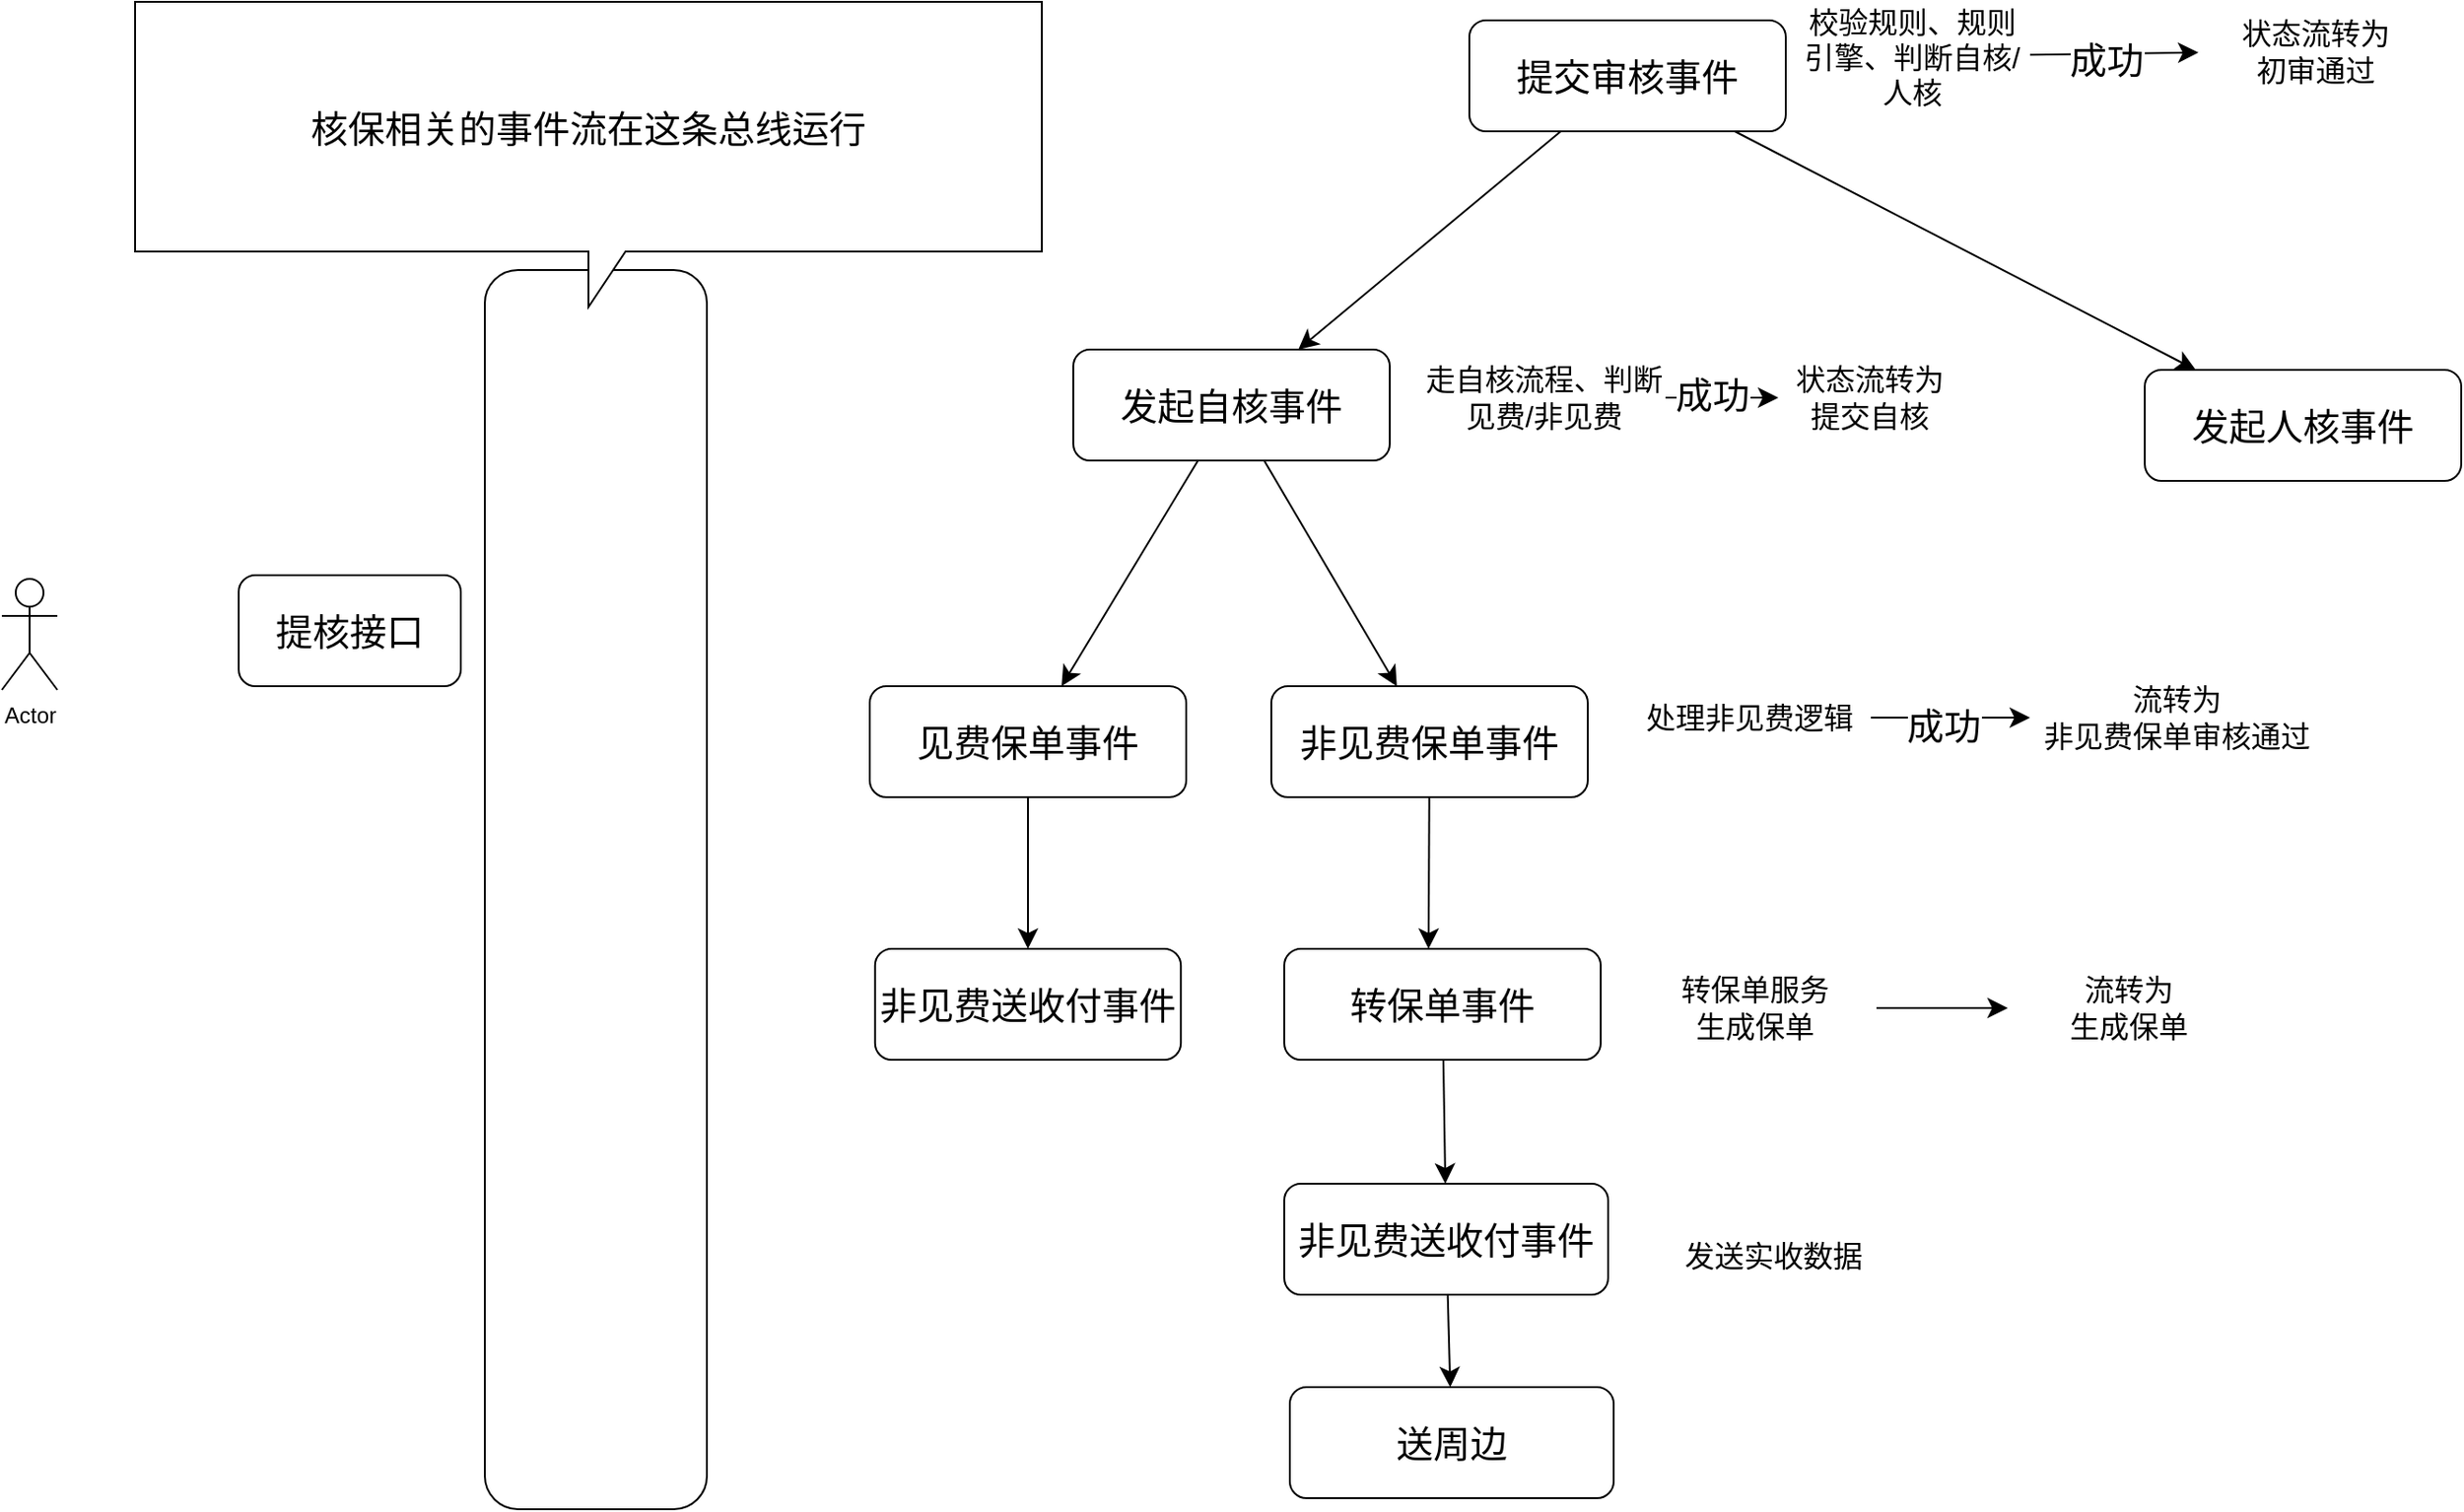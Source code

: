 <mxfile version="24.4.0" type="github">
  <diagram name="第 1 页" id="bvI0bnbR4m2EuvqrLbbR">
    <mxGraphModel dx="2087" dy="1448" grid="0" gridSize="10" guides="1" tooltips="1" connect="1" arrows="1" fold="1" page="0" pageScale="1" pageWidth="827" pageHeight="1169" math="0" shadow="0">
      <root>
        <mxCell id="0" />
        <mxCell id="1" parent="0" />
        <mxCell id="H6O30uMF4Tg4BtCk4nz9-16" style="edgeStyle=none;curved=1;rounded=0;orthogonalLoop=1;jettySize=auto;html=1;fontSize=12;startSize=8;endSize=8;" edge="1" parent="1" source="H6O30uMF4Tg4BtCk4nz9-1" target="H6O30uMF4Tg4BtCk4nz9-9">
          <mxGeometry relative="1" as="geometry" />
        </mxCell>
        <mxCell id="H6O30uMF4Tg4BtCk4nz9-17" style="edgeStyle=none;curved=1;rounded=0;orthogonalLoop=1;jettySize=auto;html=1;fontSize=12;startSize=8;endSize=8;" edge="1" parent="1" source="H6O30uMF4Tg4BtCk4nz9-1" target="H6O30uMF4Tg4BtCk4nz9-14">
          <mxGeometry relative="1" as="geometry" />
        </mxCell>
        <mxCell id="H6O30uMF4Tg4BtCk4nz9-1" value="&lt;font style=&quot;font-size: 20px;&quot;&gt;提交审核事件&lt;/font&gt;" style="rounded=1;whiteSpace=wrap;html=1;" vertex="1" parent="1">
          <mxGeometry x="425" y="-345" width="171" height="60" as="geometry" />
        </mxCell>
        <mxCell id="H6O30uMF4Tg4BtCk4nz9-3" value="Actor" style="shape=umlActor;verticalLabelPosition=bottom;verticalAlign=top;html=1;outlineConnect=0;" vertex="1" parent="1">
          <mxGeometry x="-368" y="-43" width="30" height="60" as="geometry" />
        </mxCell>
        <mxCell id="H6O30uMF4Tg4BtCk4nz9-4" value="&lt;font style=&quot;font-size: 20px;&quot;&gt;提核接口&lt;/font&gt;" style="rounded=1;whiteSpace=wrap;html=1;" vertex="1" parent="1">
          <mxGeometry x="-240" y="-45" width="120" height="60" as="geometry" />
        </mxCell>
        <mxCell id="H6O30uMF4Tg4BtCk4nz9-5" value="" style="rounded=1;whiteSpace=wrap;html=1;" vertex="1" parent="1">
          <mxGeometry x="-107" y="-210" width="120" height="670" as="geometry" />
        </mxCell>
        <mxCell id="H6O30uMF4Tg4BtCk4nz9-6" value="&lt;font style=&quot;font-size: 20px;&quot;&gt;核保相关的事件流在这条总线运行&lt;/font&gt;" style="shape=callout;whiteSpace=wrap;html=1;perimeter=calloutPerimeter;" vertex="1" parent="1">
          <mxGeometry x="-296" y="-355" width="490" height="165" as="geometry" />
        </mxCell>
        <mxCell id="H6O30uMF4Tg4BtCk4nz9-18" style="edgeStyle=none;curved=1;rounded=0;orthogonalLoop=1;jettySize=auto;html=1;fontSize=12;startSize=8;endSize=8;" edge="1" parent="1" source="H6O30uMF4Tg4BtCk4nz9-9" target="H6O30uMF4Tg4BtCk4nz9-11">
          <mxGeometry relative="1" as="geometry" />
        </mxCell>
        <mxCell id="H6O30uMF4Tg4BtCk4nz9-19" style="edgeStyle=none;curved=1;rounded=0;orthogonalLoop=1;jettySize=auto;html=1;fontSize=12;startSize=8;endSize=8;" edge="1" parent="1" source="H6O30uMF4Tg4BtCk4nz9-9" target="H6O30uMF4Tg4BtCk4nz9-12">
          <mxGeometry relative="1" as="geometry" />
        </mxCell>
        <mxCell id="H6O30uMF4Tg4BtCk4nz9-9" value="&lt;font style=&quot;font-size: 20px;&quot;&gt;发起自核事件&lt;/font&gt;" style="rounded=1;whiteSpace=wrap;html=1;" vertex="1" parent="1">
          <mxGeometry x="211" y="-167" width="171" height="60" as="geometry" />
        </mxCell>
        <mxCell id="H6O30uMF4Tg4BtCk4nz9-49" value="" style="edgeStyle=none;curved=1;rounded=0;orthogonalLoop=1;jettySize=auto;html=1;fontSize=12;startSize=8;endSize=8;" edge="1" parent="1" source="H6O30uMF4Tg4BtCk4nz9-11" target="H6O30uMF4Tg4BtCk4nz9-48">
          <mxGeometry relative="1" as="geometry" />
        </mxCell>
        <mxCell id="H6O30uMF4Tg4BtCk4nz9-11" value="&lt;font style=&quot;font-size: 20px;&quot;&gt;见费保单事件&lt;/font&gt;" style="rounded=1;whiteSpace=wrap;html=1;" vertex="1" parent="1">
          <mxGeometry x="101" y="15" width="171" height="60" as="geometry" />
        </mxCell>
        <mxCell id="H6O30uMF4Tg4BtCk4nz9-12" value="&lt;font style=&quot;font-size: 20px;&quot;&gt;非见费保单事件&lt;/font&gt;" style="rounded=1;whiteSpace=wrap;html=1;" vertex="1" parent="1">
          <mxGeometry x="318" y="15" width="171" height="60" as="geometry" />
        </mxCell>
        <mxCell id="H6O30uMF4Tg4BtCk4nz9-47" value="" style="edgeStyle=none;curved=1;rounded=0;orthogonalLoop=1;jettySize=auto;html=1;fontSize=12;startSize=8;endSize=8;" edge="1" parent="1" source="H6O30uMF4Tg4BtCk4nz9-13" target="H6O30uMF4Tg4BtCk4nz9-46">
          <mxGeometry relative="1" as="geometry" />
        </mxCell>
        <mxCell id="H6O30uMF4Tg4BtCk4nz9-13" value="&lt;font style=&quot;font-size: 20px;&quot;&gt;转保单事件&lt;/font&gt;" style="rounded=1;whiteSpace=wrap;html=1;" vertex="1" parent="1">
          <mxGeometry x="325" y="157" width="171" height="60" as="geometry" />
        </mxCell>
        <mxCell id="H6O30uMF4Tg4BtCk4nz9-14" value="&lt;font style=&quot;font-size: 20px;&quot;&gt;发起人核事件&lt;/font&gt;" style="rounded=1;whiteSpace=wrap;html=1;" vertex="1" parent="1">
          <mxGeometry x="790" y="-156" width="171" height="60" as="geometry" />
        </mxCell>
        <mxCell id="H6O30uMF4Tg4BtCk4nz9-21" style="edgeStyle=none;curved=1;rounded=0;orthogonalLoop=1;jettySize=auto;html=1;entryX=0.456;entryY=0;entryDx=0;entryDy=0;entryPerimeter=0;fontSize=12;startSize=8;endSize=8;" edge="1" parent="1" source="H6O30uMF4Tg4BtCk4nz9-12" target="H6O30uMF4Tg4BtCk4nz9-13">
          <mxGeometry relative="1" as="geometry" />
        </mxCell>
        <mxCell id="H6O30uMF4Tg4BtCk4nz9-27" value="" style="edgeStyle=none;curved=1;rounded=0;orthogonalLoop=1;jettySize=auto;html=1;fontSize=12;startSize=8;endSize=8;" edge="1" parent="1" source="H6O30uMF4Tg4BtCk4nz9-24" target="H6O30uMF4Tg4BtCk4nz9-26">
          <mxGeometry relative="1" as="geometry" />
        </mxCell>
        <mxCell id="H6O30uMF4Tg4BtCk4nz9-40" value="&lt;font style=&quot;font-size: 20px;&quot;&gt;成功&lt;/font&gt;" style="edgeLabel;html=1;align=center;verticalAlign=middle;resizable=0;points=[];fontSize=12;" vertex="1" connectable="0" parent="H6O30uMF4Tg4BtCk4nz9-27">
          <mxGeometry x="-0.1" y="-3" relative="1" as="geometry">
            <mxPoint as="offset" />
          </mxGeometry>
        </mxCell>
        <mxCell id="H6O30uMF4Tg4BtCk4nz9-24" value="校验规则、规则引擎、判断自核/人核" style="text;html=1;align=center;verticalAlign=middle;whiteSpace=wrap;rounded=0;fontSize=16;" vertex="1" parent="1">
          <mxGeometry x="601" y="-345" width="127" height="39" as="geometry" />
        </mxCell>
        <mxCell id="H6O30uMF4Tg4BtCk4nz9-31" value="" style="edgeStyle=none;curved=1;rounded=0;orthogonalLoop=1;jettySize=auto;html=1;fontSize=12;startSize=8;endSize=8;" edge="1" parent="1" source="H6O30uMF4Tg4BtCk4nz9-25" target="H6O30uMF4Tg4BtCk4nz9-30">
          <mxGeometry relative="1" as="geometry" />
        </mxCell>
        <mxCell id="H6O30uMF4Tg4BtCk4nz9-42" value="&lt;font style=&quot;font-size: 20px;&quot;&gt;成功&lt;/font&gt;" style="edgeLabel;html=1;align=center;verticalAlign=middle;resizable=0;points=[];fontSize=12;" vertex="1" connectable="0" parent="H6O30uMF4Tg4BtCk4nz9-31">
          <mxGeometry x="-0.552" y="2" relative="1" as="geometry">
            <mxPoint x="11" as="offset" />
          </mxGeometry>
        </mxCell>
        <mxCell id="H6O30uMF4Tg4BtCk4nz9-25" value="走自核流程、判断见费/非见费" style="text;html=1;align=center;verticalAlign=middle;whiteSpace=wrap;rounded=0;fontSize=16;" vertex="1" parent="1">
          <mxGeometry x="400" y="-156" width="131" height="30" as="geometry" />
        </mxCell>
        <mxCell id="H6O30uMF4Tg4BtCk4nz9-26" value="状态流转为&lt;div&gt;初审通过&lt;/div&gt;" style="text;html=1;align=center;verticalAlign=middle;whiteSpace=wrap;rounded=0;fontSize=16;" vertex="1" parent="1">
          <mxGeometry x="819" y="-348" width="127" height="39" as="geometry" />
        </mxCell>
        <mxCell id="H6O30uMF4Tg4BtCk4nz9-30" value="状态流转为&lt;div&gt;提交自核&lt;/div&gt;" style="text;html=1;align=center;verticalAlign=middle;whiteSpace=wrap;rounded=0;fontSize=16;" vertex="1" parent="1">
          <mxGeometry x="592" y="-156" width="99" height="30" as="geometry" />
        </mxCell>
        <mxCell id="H6O30uMF4Tg4BtCk4nz9-35" value="" style="edgeStyle=none;curved=1;rounded=0;orthogonalLoop=1;jettySize=auto;html=1;fontSize=12;startSize=8;endSize=8;" edge="1" parent="1" source="H6O30uMF4Tg4BtCk4nz9-32" target="H6O30uMF4Tg4BtCk4nz9-34">
          <mxGeometry relative="1" as="geometry" />
        </mxCell>
        <mxCell id="H6O30uMF4Tg4BtCk4nz9-45" value="&lt;font style=&quot;font-size: 20px;&quot;&gt;成功&lt;/font&gt;" style="edgeLabel;html=1;align=center;verticalAlign=middle;resizable=0;points=[];fontSize=12;" vertex="1" connectable="0" parent="H6O30uMF4Tg4BtCk4nz9-35">
          <mxGeometry x="-0.098" y="-4" relative="1" as="geometry">
            <mxPoint as="offset" />
          </mxGeometry>
        </mxCell>
        <mxCell id="H6O30uMF4Tg4BtCk4nz9-32" value="处理非见费逻辑" style="text;html=1;align=center;verticalAlign=middle;whiteSpace=wrap;rounded=0;fontSize=16;" vertex="1" parent="1">
          <mxGeometry x="511" y="17" width="131" height="30" as="geometry" />
        </mxCell>
        <mxCell id="H6O30uMF4Tg4BtCk4nz9-37" value="" style="edgeStyle=none;curved=1;rounded=0;orthogonalLoop=1;jettySize=auto;html=1;fontSize=12;startSize=8;endSize=8;" edge="1" parent="1" source="H6O30uMF4Tg4BtCk4nz9-33" target="H6O30uMF4Tg4BtCk4nz9-36">
          <mxGeometry relative="1" as="geometry" />
        </mxCell>
        <mxCell id="H6O30uMF4Tg4BtCk4nz9-33" value="转保单服务&lt;div&gt;生成保单&lt;/div&gt;" style="text;html=1;align=center;verticalAlign=middle;whiteSpace=wrap;rounded=0;fontSize=16;" vertex="1" parent="1">
          <mxGeometry x="514" y="174" width="131" height="30" as="geometry" />
        </mxCell>
        <mxCell id="H6O30uMF4Tg4BtCk4nz9-34" value="流转为&lt;div&gt;非见费保单审核通过&lt;/div&gt;" style="text;html=1;align=center;verticalAlign=middle;whiteSpace=wrap;rounded=0;fontSize=16;" vertex="1" parent="1">
          <mxGeometry x="728" y="17" width="159" height="30" as="geometry" />
        </mxCell>
        <mxCell id="H6O30uMF4Tg4BtCk4nz9-36" value="&lt;div&gt;流转为&lt;/div&gt;&lt;div&gt;生成保单&lt;/div&gt;" style="text;html=1;align=center;verticalAlign=middle;whiteSpace=wrap;rounded=0;fontSize=16;" vertex="1" parent="1">
          <mxGeometry x="716" y="174" width="131" height="30" as="geometry" />
        </mxCell>
        <mxCell id="H6O30uMF4Tg4BtCk4nz9-38" style="edgeStyle=none;curved=1;rounded=0;orthogonalLoop=1;jettySize=auto;html=1;exitX=0;exitY=0.5;exitDx=0;exitDy=0;fontSize=12;startSize=8;endSize=8;" edge="1" parent="1" source="H6O30uMF4Tg4BtCk4nz9-26" target="H6O30uMF4Tg4BtCk4nz9-26">
          <mxGeometry relative="1" as="geometry" />
        </mxCell>
        <mxCell id="H6O30uMF4Tg4BtCk4nz9-39" style="edgeStyle=none;curved=1;rounded=0;orthogonalLoop=1;jettySize=auto;html=1;exitX=0;exitY=0.5;exitDx=0;exitDy=0;fontSize=12;startSize=8;endSize=8;" edge="1" parent="1" source="H6O30uMF4Tg4BtCk4nz9-26" target="H6O30uMF4Tg4BtCk4nz9-26">
          <mxGeometry relative="1" as="geometry" />
        </mxCell>
        <mxCell id="H6O30uMF4Tg4BtCk4nz9-51" value="" style="edgeStyle=none;curved=1;rounded=0;orthogonalLoop=1;jettySize=auto;html=1;fontSize=12;startSize=8;endSize=8;" edge="1" parent="1" source="H6O30uMF4Tg4BtCk4nz9-46" target="H6O30uMF4Tg4BtCk4nz9-50">
          <mxGeometry relative="1" as="geometry" />
        </mxCell>
        <mxCell id="H6O30uMF4Tg4BtCk4nz9-46" value="&lt;span style=&quot;font-size: 20px;&quot;&gt;非见费送收付事件&lt;/span&gt;" style="whiteSpace=wrap;html=1;rounded=1;" vertex="1" parent="1">
          <mxGeometry x="325" y="284" width="175" height="60" as="geometry" />
        </mxCell>
        <mxCell id="H6O30uMF4Tg4BtCk4nz9-48" value="&lt;span style=&quot;font-size: 20px;&quot;&gt;非见费送收付事件&lt;/span&gt;" style="whiteSpace=wrap;html=1;rounded=1;" vertex="1" parent="1">
          <mxGeometry x="103.87" y="157" width="165.25" height="60" as="geometry" />
        </mxCell>
        <mxCell id="H6O30uMF4Tg4BtCk4nz9-50" value="&lt;font style=&quot;font-size: 20px;&quot;&gt;送周边&lt;/font&gt;" style="whiteSpace=wrap;html=1;rounded=1;" vertex="1" parent="1">
          <mxGeometry x="328" y="394" width="175" height="60" as="geometry" />
        </mxCell>
        <mxCell id="H6O30uMF4Tg4BtCk4nz9-53" value="发送实收数据" style="text;html=1;align=center;verticalAlign=middle;whiteSpace=wrap;rounded=0;fontSize=16;" vertex="1" parent="1">
          <mxGeometry x="524" y="308" width="131" height="30" as="geometry" />
        </mxCell>
      </root>
    </mxGraphModel>
  </diagram>
</mxfile>
